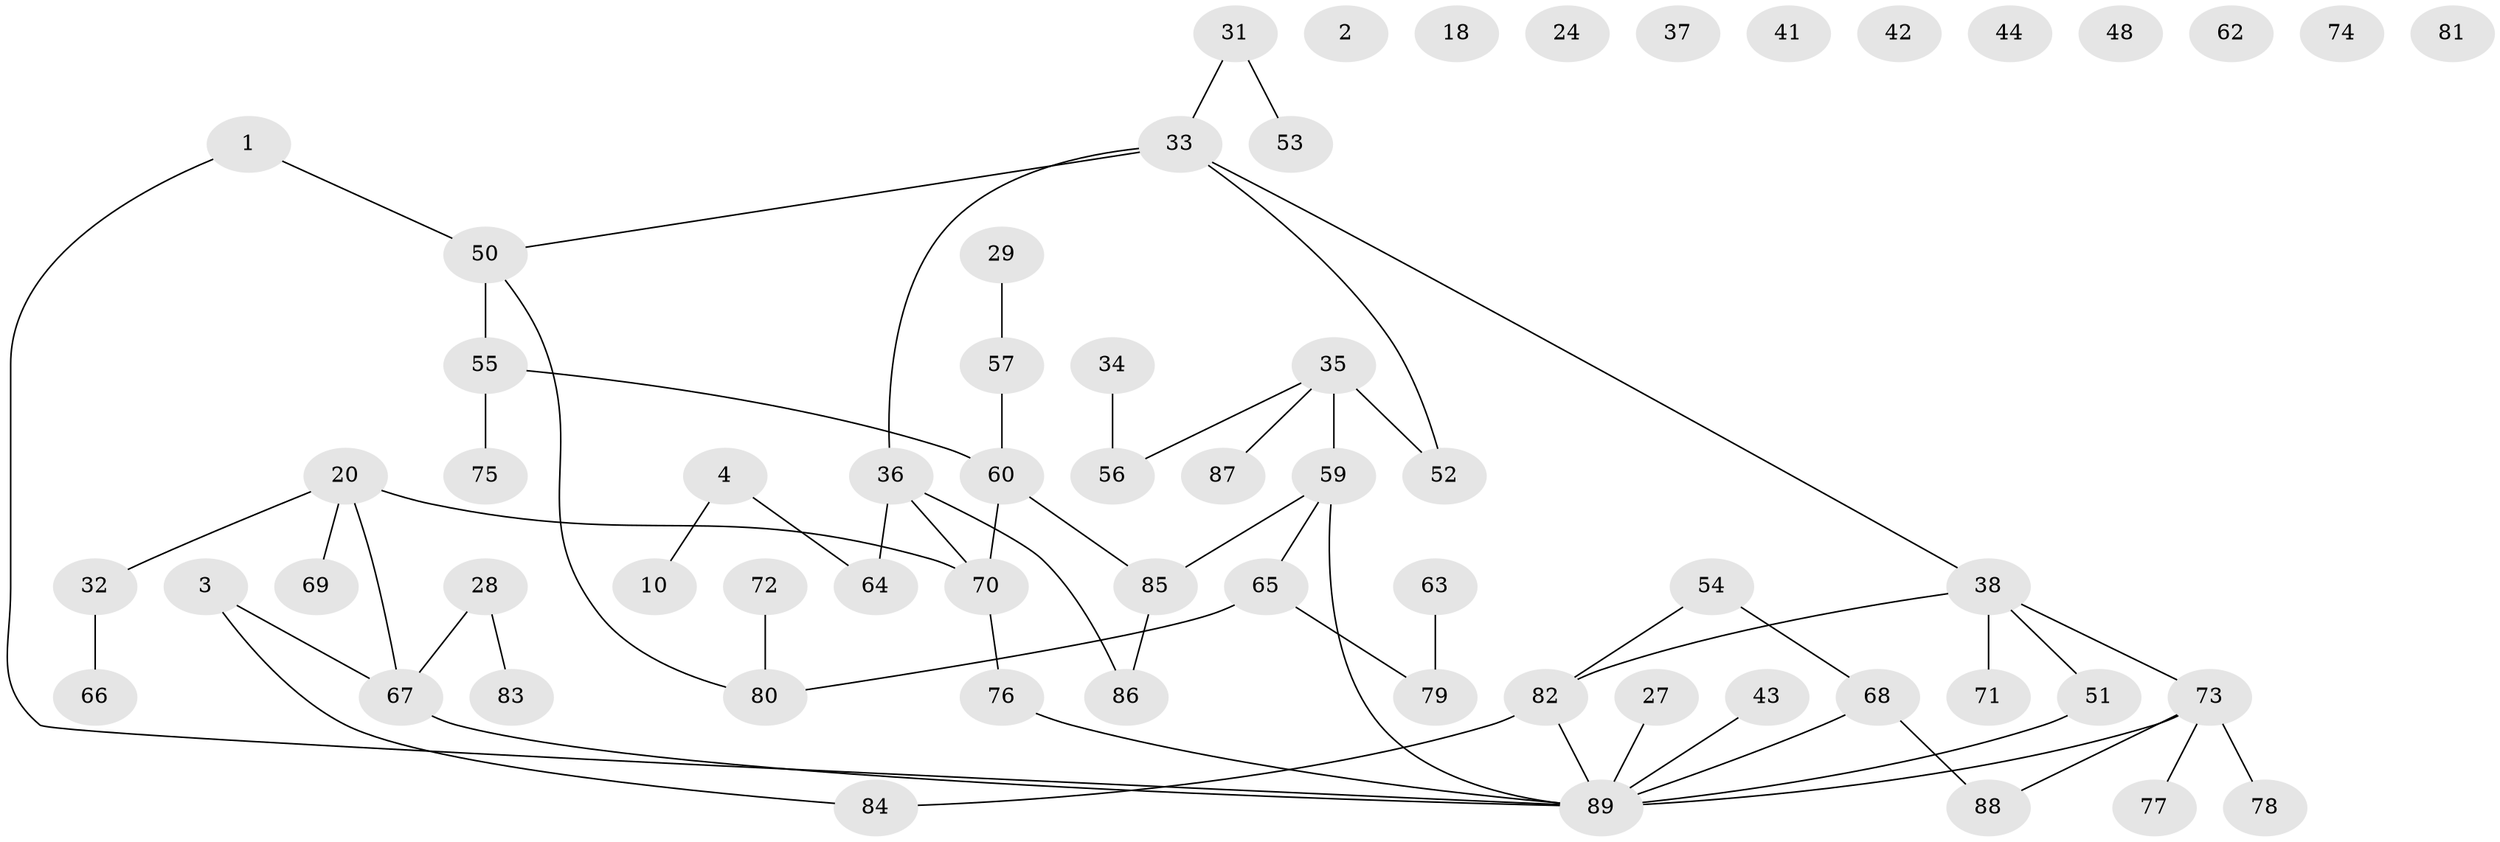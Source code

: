 // original degree distribution, {2: 0.30337078651685395, 0: 0.12359550561797752, 5: 0.0449438202247191, 1: 0.21348314606741572, 4: 0.12359550561797752, 3: 0.19101123595505617}
// Generated by graph-tools (version 1.1) at 2025/43/03/04/25 21:43:37]
// undirected, 62 vertices, 63 edges
graph export_dot {
graph [start="1"]
  node [color=gray90,style=filled];
  1;
  2;
  3;
  4;
  10;
  18;
  20;
  24;
  27;
  28;
  29;
  31 [super="+17"];
  32 [super="+11"];
  33 [super="+5+22"];
  34;
  35 [super="+21"];
  36;
  37;
  38 [super="+19"];
  41;
  42;
  43;
  44;
  48;
  50 [super="+12"];
  51;
  52;
  53;
  54;
  55;
  56;
  57;
  59 [super="+6"];
  60;
  62;
  63;
  64;
  65;
  66;
  67;
  68;
  69;
  70;
  71;
  72;
  73 [super="+58+61"];
  74;
  75;
  76;
  77;
  78;
  79;
  80 [super="+23"];
  81;
  82 [super="+14+45+49"];
  83;
  84;
  85;
  86;
  87;
  88;
  89 [super="+16+40+46"];
  1 -- 50;
  1 -- 89;
  3 -- 67;
  3 -- 84;
  4 -- 10;
  4 -- 64;
  20 -- 32;
  20 -- 67;
  20 -- 69;
  20 -- 70;
  27 -- 89;
  28 -- 67;
  28 -- 83;
  29 -- 57;
  31 -- 53;
  31 -- 33;
  32 -- 66;
  33 -- 36;
  33 -- 50;
  33 -- 52;
  33 -- 38;
  34 -- 56;
  35 -- 59 [weight=2];
  35 -- 52;
  35 -- 87;
  35 -- 56;
  36 -- 64;
  36 -- 70;
  36 -- 86;
  38 -- 82;
  38 -- 51;
  38 -- 71;
  38 -- 73;
  43 -- 89;
  50 -- 55 [weight=2];
  50 -- 80;
  51 -- 89;
  54 -- 68;
  54 -- 82;
  55 -- 60;
  55 -- 75;
  57 -- 60;
  59 -- 65;
  59 -- 85;
  59 -- 89 [weight=2];
  60 -- 70;
  60 -- 85;
  63 -- 79;
  65 -- 79;
  65 -- 80;
  67 -- 89;
  68 -- 88;
  68 -- 89;
  70 -- 76;
  72 -- 80;
  73 -- 89 [weight=2];
  73 -- 78;
  73 -- 88;
  73 -- 77;
  76 -- 89;
  82 -- 89;
  82 -- 84;
  85 -- 86;
}
